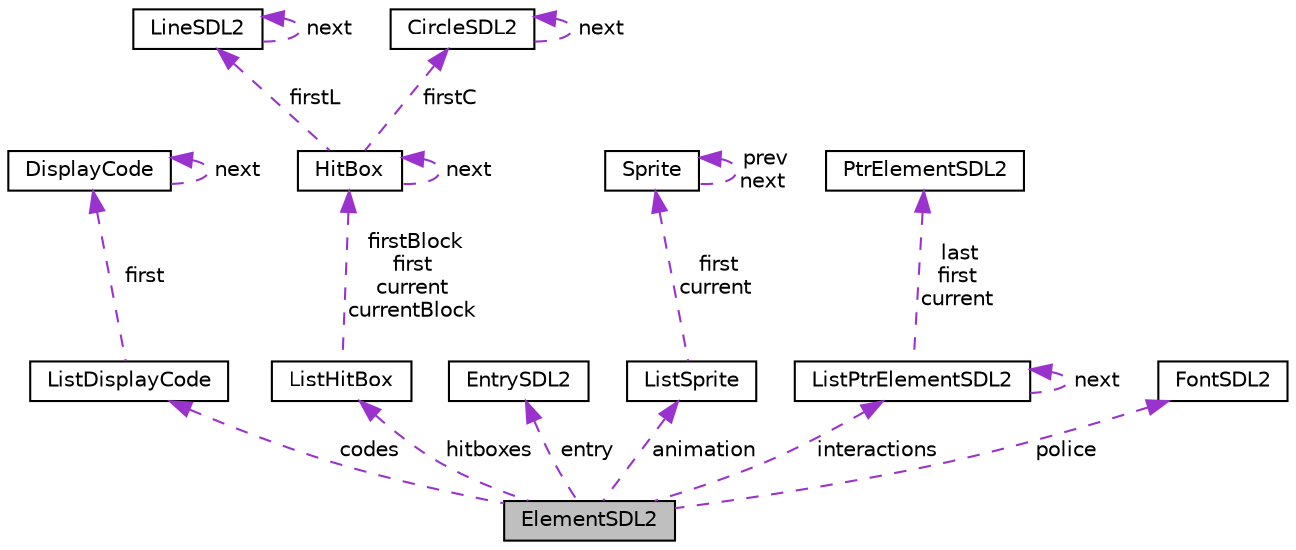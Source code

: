 digraph "ElementSDL2"
{
  edge [fontname="Helvetica",fontsize="10",labelfontname="Helvetica",labelfontsize="10"];
  node [fontname="Helvetica",fontsize="10",shape=record];
  Node1 [label="ElementSDL2",height=0.2,width=0.4,color="black", fillcolor="grey75", style="filled", fontcolor="black"];
  Node2 -> Node1 [dir="back",color="darkorchid3",fontsize="10",style="dashed",label=" codes" ,fontname="Helvetica"];
  Node2 [label="ListDisplayCode",height=0.2,width=0.4,color="black", fillcolor="white", style="filled",URL="$structListDisplayCode.html",tooltip="List of display codes. "];
  Node3 -> Node2 [dir="back",color="darkorchid3",fontsize="10",style="dashed",label=" first" ,fontname="Helvetica"];
  Node3 [label="DisplayCode",height=0.2,width=0.4,color="black", fillcolor="white", style="filled",URL="$structDisplayCode.html",tooltip="Display code containing the plan and a flag to indicate if it is displaied. "];
  Node3 -> Node3 [dir="back",color="darkorchid3",fontsize="10",style="dashed",label=" next" ,fontname="Helvetica"];
  Node4 -> Node1 [dir="back",color="darkorchid3",fontsize="10",style="dashed",label=" hitboxes" ,fontname="Helvetica"];
  Node4 [label="ListHitBox",height=0.2,width=0.4,color="black", fillcolor="white", style="filled",URL="$structListHitBox.html",tooltip="Collection of hit boxes. "];
  Node5 -> Node4 [dir="back",color="darkorchid3",fontsize="10",style="dashed",label=" firstBlock\nfirst\ncurrent\ncurrentBlock" ,fontname="Helvetica"];
  Node5 [label="HitBox",height=0.2,width=0.4,color="black", fillcolor="white", style="filled",URL="$structHitBox.html",tooltip="Represente a hit boxe which is a collection of LineSDL2 (defining a convexe polygon) and CircleSDL2..."];
  Node6 -> Node5 [dir="back",color="darkorchid3",fontsize="10",style="dashed",label=" firstL" ,fontname="Helvetica"];
  Node6 [label="LineSDL2",height=0.2,width=0.4,color="black", fillcolor="white", style="filled",URL="$structLineSDL2.html",tooltip="Represente a line which delimitate a hittable surface from a none hittable one. "];
  Node6 -> Node6 [dir="back",color="darkorchid3",fontsize="10",style="dashed",label=" next" ,fontname="Helvetica"];
  Node5 -> Node5 [dir="back",color="darkorchid3",fontsize="10",style="dashed",label=" next" ,fontname="Helvetica"];
  Node7 -> Node5 [dir="back",color="darkorchid3",fontsize="10",style="dashed",label=" firstC" ,fontname="Helvetica"];
  Node7 [label="CircleSDL2",height=0.2,width=0.4,color="black", fillcolor="white", style="filled",URL="$structCircleSDL2.html",tooltip="Represente a hittable ellipse. "];
  Node7 -> Node7 [dir="back",color="darkorchid3",fontsize="10",style="dashed",label=" next" ,fontname="Helvetica"];
  Node8 -> Node1 [dir="back",color="darkorchid3",fontsize="10",style="dashed",label=" entry" ,fontname="Helvetica"];
  Node8 [label="EntrySDL2",height=0.2,width=0.4,color="black", fillcolor="white", style="filled",URL="$structEntrySDL2.html",tooltip="More informations about entry. "];
  Node9 -> Node1 [dir="back",color="darkorchid3",fontsize="10",style="dashed",label=" animation" ,fontname="Helvetica"];
  Node9 [label="ListSprite",height=0.2,width=0.4,color="black", fillcolor="white", style="filled",URL="$structListSprite.html",tooltip="all steps of an animation "];
  Node10 -> Node9 [dir="back",color="darkorchid3",fontsize="10",style="dashed",label=" first\ncurrent" ,fontname="Helvetica"];
  Node10 [label="Sprite",height=0.2,width=0.4,color="black", fillcolor="white", style="filled",URL="$structSprite.html",tooltip="informations about a step of an animation "];
  Node10 -> Node10 [dir="back",color="darkorchid3",fontsize="10",style="dashed",label=" prev\nnext" ,fontname="Helvetica"];
  Node11 -> Node1 [dir="back",color="darkorchid3",fontsize="10",style="dashed",label=" interactions" ,fontname="Helvetica"];
  Node11 [label="ListPtrElementSDL2",height=0.2,width=0.4,color="black", fillcolor="white", style="filled",URL="$structListPtrElementSDL2.html",tooltip="List of PtrElementSDL2. "];
  Node12 -> Node11 [dir="back",color="darkorchid3",fontsize="10",style="dashed",label=" last\nfirst\ncurrent" ,fontname="Helvetica"];
  Node12 [label="PtrElementSDL2",height=0.2,width=0.4,color="black", fillcolor="white", style="filled",URL="$structPtrElementSDL2.html",tooltip="Structure used to store elements&#39; pointers in a list of element. "];
  Node11 -> Node11 [dir="back",color="darkorchid3",fontsize="10",style="dashed",label=" next" ,fontname="Helvetica"];
  Node13 -> Node1 [dir="back",color="darkorchid3",fontsize="10",style="dashed",label=" police" ,fontname="Helvetica"];
  Node13 [label="FontSDL2",height=0.2,width=0.4,color="black", fillcolor="white", style="filled",URL="$structFontSDL2.html",tooltip="Informations about SDL2 font. "];
}
